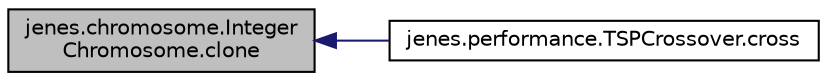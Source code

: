 digraph "jenes.chromosome.IntegerChromosome.clone"
{
  edge [fontname="Helvetica",fontsize="10",labelfontname="Helvetica",labelfontsize="10"];
  node [fontname="Helvetica",fontsize="10",shape=record];
  rankdir="LR";
  Node1 [label="jenes.chromosome.Integer\lChromosome.clone",height=0.2,width=0.4,color="black", fillcolor="grey75", style="filled" fontcolor="black"];
  Node1 -> Node2 [dir="back",color="midnightblue",fontsize="10",style="solid"];
  Node2 [label="jenes.performance.TSPCrossover.cross",height=0.2,width=0.4,color="black", fillcolor="white", style="filled",URL="$classjenes_1_1performance_1_1_t_s_p_crossover.html#a8af2cecbf7cc09cd0836148d83f76fcf"];
}
